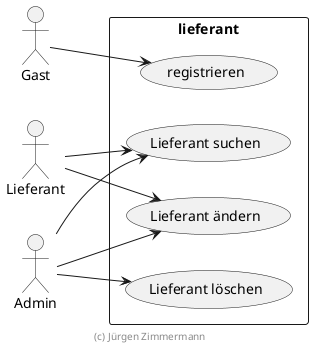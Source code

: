 @startuml

left to right direction
skinparam packageStyle rect
skinparam componentStyle uml2

actor Gast
actor Lieferant
actor Admin

rectangle lieferant {
    Gast --> (registrieren)
    Lieferant --> (Lieferant suchen)
    Lieferant --> (Lieferant ändern)
    Admin --> (Lieferant suchen)
    Admin --> (Lieferant ändern)
    Admin --> (Lieferant löschen)
}

footer (c) Jürgen Zimmermann

@enduml
